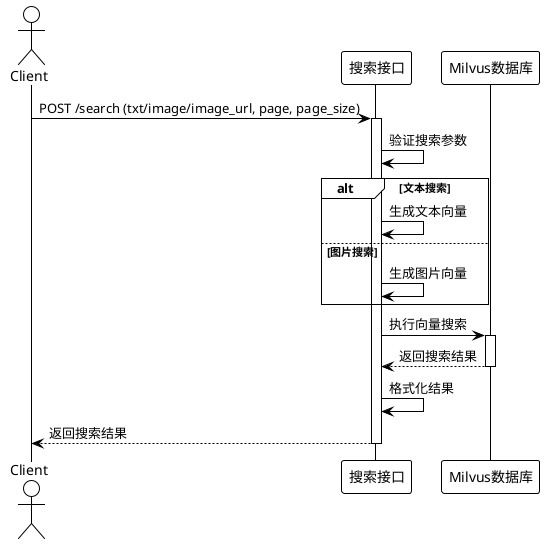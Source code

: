 @startuml search-sequence
!theme plain
actor Client
participant "搜索接口" as SearchAPI
participant "Milvus数据库" as Milvus

Client -> SearchAPI: POST /search (txt/image/image_url, page, page_size)
activate SearchAPI

SearchAPI -> SearchAPI: 验证搜索参数

alt 文本搜索
    SearchAPI -> SearchAPI: 生成文本向量
else 图片搜索
    SearchAPI -> SearchAPI: 生成图片向量
end

SearchAPI -> Milvus: 执行向量搜索
activate Milvus
Milvus --> SearchAPI: 返回搜索结果
deactivate Milvus

SearchAPI -> SearchAPI: 格式化结果

SearchAPI --> Client: 返回搜索结果
deactivate SearchAPI

@enduml
